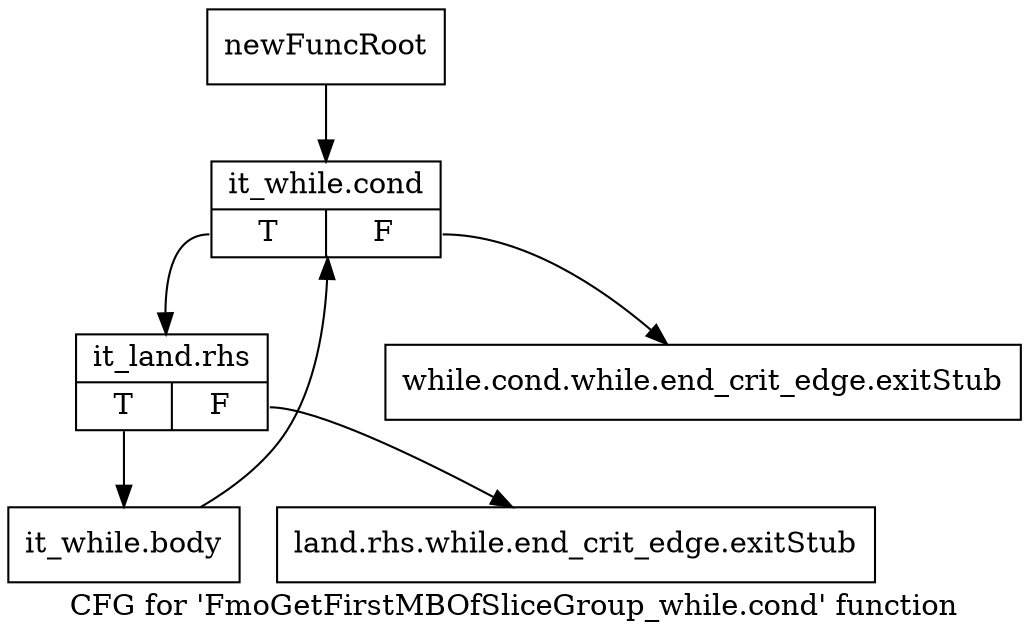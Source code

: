 digraph "CFG for 'FmoGetFirstMBOfSliceGroup_while.cond' function" {
	label="CFG for 'FmoGetFirstMBOfSliceGroup_while.cond' function";

	Node0x2459c80 [shape=record,label="{newFuncRoot}"];
	Node0x2459c80 -> Node0x2459d70;
	Node0x2459cd0 [shape=record,label="{while.cond.while.end_crit_edge.exitStub}"];
	Node0x2459d20 [shape=record,label="{land.rhs.while.end_crit_edge.exitStub}"];
	Node0x2459d70 [shape=record,label="{it_while.cond|{<s0>T|<s1>F}}"];
	Node0x2459d70:s0 -> Node0x2459dc0;
	Node0x2459d70:s1 -> Node0x2459cd0;
	Node0x2459dc0 [shape=record,label="{it_land.rhs|{<s0>T|<s1>F}}"];
	Node0x2459dc0:s0 -> Node0x2459e10;
	Node0x2459dc0:s1 -> Node0x2459d20;
	Node0x2459e10 [shape=record,label="{it_while.body}"];
	Node0x2459e10 -> Node0x2459d70;
}
